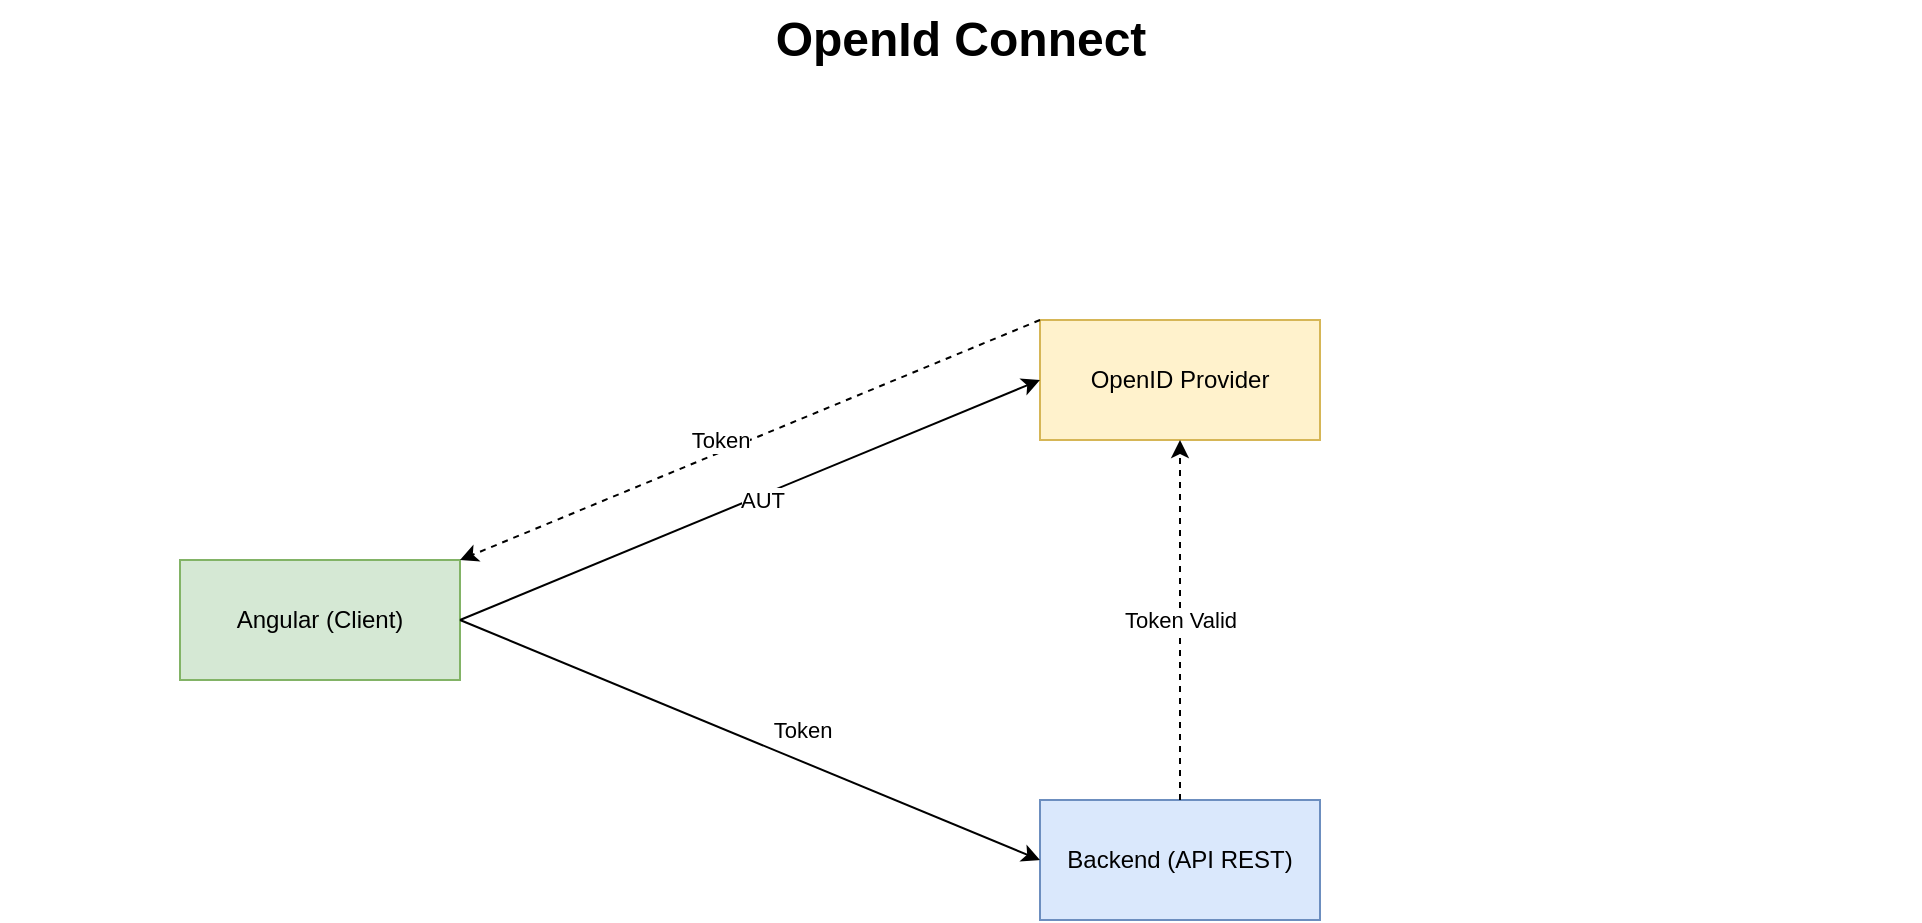<mxfile version="16.4.0" type="device"><diagram id="S8EVXeikdheT_2olZ1b-" name="OpenId Connect"><mxGraphModel dx="1021" dy="651" grid="1" gridSize="10" guides="1" tooltips="1" connect="1" arrows="1" fold="1" page="1" pageScale="1" pageWidth="1169" pageHeight="827" math="0" shadow="0"><root><mxCell id="eJGFquwRO9pGNfigZkul-0"/><mxCell id="eJGFquwRO9pGNfigZkul-1" parent="eJGFquwRO9pGNfigZkul-0"/><mxCell id="sdyuqljIErCec9fO1B_n-0" value="Angular (Client)" style="rounded=0;whiteSpace=wrap;html=1;fillColor=#d5e8d4;strokeColor=#82b366;" vertex="1" parent="eJGFquwRO9pGNfigZkul-1"><mxGeometry x="210" y="320" width="140" height="60" as="geometry"/></mxCell><mxCell id="sdyuqljIErCec9fO1B_n-1" value="OpenId Connect" style="text;strokeColor=none;fillColor=none;html=1;fontSize=24;fontStyle=1;verticalAlign=middle;align=center;" vertex="1" parent="eJGFquwRO9pGNfigZkul-1"><mxGeometry x="120" y="40" width="960" height="40" as="geometry"/></mxCell><mxCell id="sdyuqljIErCec9fO1B_n-2" value="&lt;span&gt;OpenID Provider&lt;/span&gt;" style="rounded=0;whiteSpace=wrap;html=1;fillColor=#fff2cc;strokeColor=#d6b656;" vertex="1" parent="eJGFquwRO9pGNfigZkul-1"><mxGeometry x="640" y="200" width="140" height="60" as="geometry"/></mxCell><mxCell id="sdyuqljIErCec9fO1B_n-3" value="" style="endArrow=classic;html=1;exitX=1;exitY=0.5;exitDx=0;exitDy=0;entryX=0;entryY=0.5;entryDx=0;entryDy=0;" edge="1" parent="eJGFquwRO9pGNfigZkul-1" target="sdyuqljIErCec9fO1B_n-2"><mxGeometry width="50" height="50" relative="1" as="geometry"><mxPoint x="350.0" y="350" as="sourcePoint"/><mxPoint x="560" y="240" as="targetPoint"/></mxGeometry></mxCell><mxCell id="sdyuqljIErCec9fO1B_n-4" value="AUT" style="edgeLabel;html=1;align=center;verticalAlign=middle;resizable=0;points=[];" vertex="1" connectable="0" parent="sdyuqljIErCec9fO1B_n-3"><mxGeometry x="-0.82" y="-1" relative="1" as="geometry"><mxPoint x="124" y="-50" as="offset"/></mxGeometry></mxCell><mxCell id="sdyuqljIErCec9fO1B_n-5" value="" style="endArrow=classic;html=1;dashed=1;exitX=0;exitY=0;exitDx=0;exitDy=0;entryX=1;entryY=0;entryDx=0;entryDy=0;" edge="1" parent="eJGFquwRO9pGNfigZkul-1" source="sdyuqljIErCec9fO1B_n-2"><mxGeometry width="50" height="50" relative="1" as="geometry"><mxPoint x="560" y="210" as="sourcePoint"/><mxPoint x="350.0" y="320" as="targetPoint"/></mxGeometry></mxCell><mxCell id="sdyuqljIErCec9fO1B_n-6" value="Token" style="edgeLabel;html=1;align=center;verticalAlign=middle;resizable=0;points=[];" vertex="1" connectable="0" parent="sdyuqljIErCec9fO1B_n-5"><mxGeometry x="-0.152" relative="1" as="geometry"><mxPoint x="-37" y="9" as="offset"/></mxGeometry></mxCell><mxCell id="sdyuqljIErCec9fO1B_n-7" value="&lt;span&gt;Backend (API REST)&lt;/span&gt;" style="rounded=0;whiteSpace=wrap;html=1;fillColor=#dae8fc;strokeColor=#6c8ebf;" vertex="1" parent="eJGFquwRO9pGNfigZkul-1"><mxGeometry x="640" y="440" width="140" height="60" as="geometry"/></mxCell><mxCell id="sdyuqljIErCec9fO1B_n-12" value="" style="endArrow=classic;html=1;exitX=1;exitY=0.5;exitDx=0;exitDy=0;entryX=0;entryY=0.5;entryDx=0;entryDy=0;" edge="1" parent="eJGFquwRO9pGNfigZkul-1" source="sdyuqljIErCec9fO1B_n-0" target="sdyuqljIErCec9fO1B_n-7"><mxGeometry width="50" height="50" relative="1" as="geometry"><mxPoint x="360.0" y="360" as="sourcePoint"/><mxPoint x="650" y="240" as="targetPoint"/></mxGeometry></mxCell><mxCell id="sdyuqljIErCec9fO1B_n-13" value="Token" style="edgeLabel;html=1;align=center;verticalAlign=middle;resizable=0;points=[];" vertex="1" connectable="0" parent="sdyuqljIErCec9fO1B_n-12"><mxGeometry x="-0.82" y="-1" relative="1" as="geometry"><mxPoint x="145" y="43" as="offset"/></mxGeometry></mxCell><mxCell id="sdyuqljIErCec9fO1B_n-14" value="" style="endArrow=classic;html=1;dashed=1;entryX=0.5;entryY=1;entryDx=0;entryDy=0;" edge="1" parent="eJGFquwRO9pGNfigZkul-1" source="sdyuqljIErCec9fO1B_n-7" target="sdyuqljIErCec9fO1B_n-2"><mxGeometry width="50" height="50" relative="1" as="geometry"><mxPoint x="650" y="210" as="sourcePoint"/><mxPoint x="730" y="320" as="targetPoint"/></mxGeometry></mxCell><mxCell id="sdyuqljIErCec9fO1B_n-15" value="Token Valid" style="edgeLabel;html=1;align=center;verticalAlign=middle;resizable=0;points=[];" vertex="1" connectable="0" parent="sdyuqljIErCec9fO1B_n-14"><mxGeometry x="-0.152" relative="1" as="geometry"><mxPoint y="-14" as="offset"/></mxGeometry></mxCell></root></mxGraphModel></diagram></mxfile>